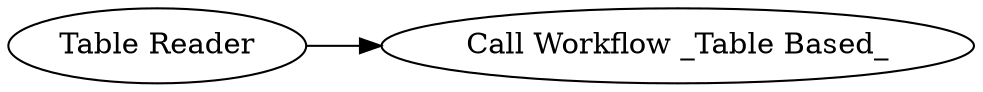digraph {
	21 [label="Table Reader"]
	25 [label="Call Workflow _Table Based_"]
	21 -> 25
	rankdir=LR
}
